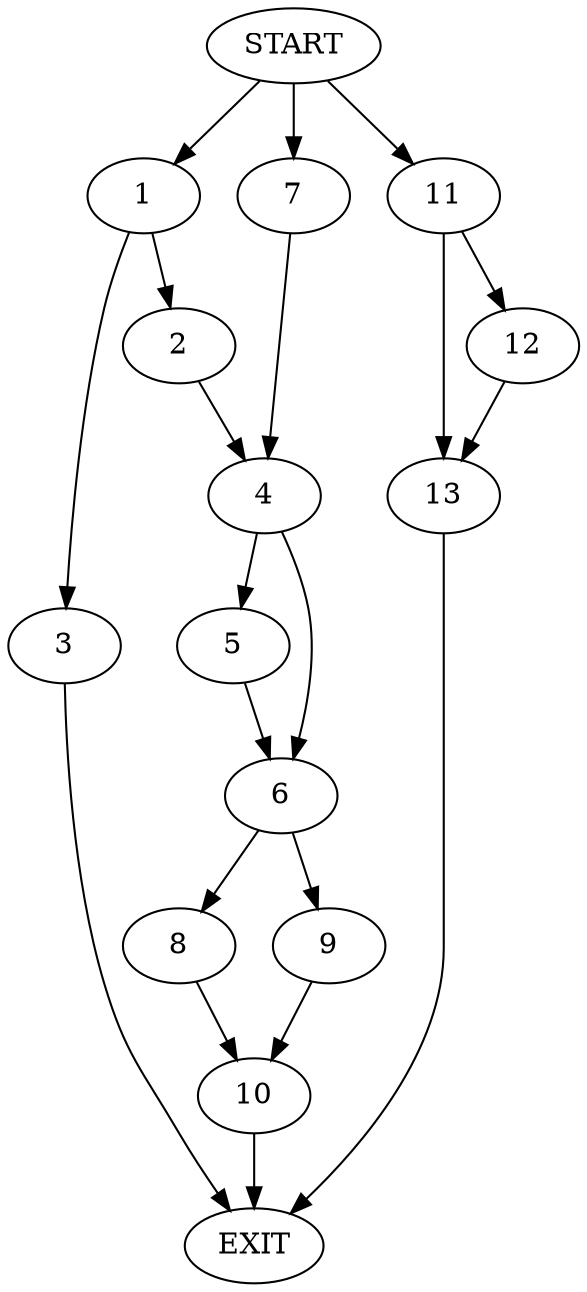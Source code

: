 digraph {
0 [label="START"]
14 [label="EXIT"]
0 -> 1
1 -> 2
1 -> 3
2 -> 4
3 -> 14
4 -> 5
4 -> 6
0 -> 7
7 -> 4
5 -> 6
6 -> 8
6 -> 9
9 -> 10
8 -> 10
10 -> 14
0 -> 11
11 -> 12
11 -> 13
12 -> 13
13 -> 14
}
